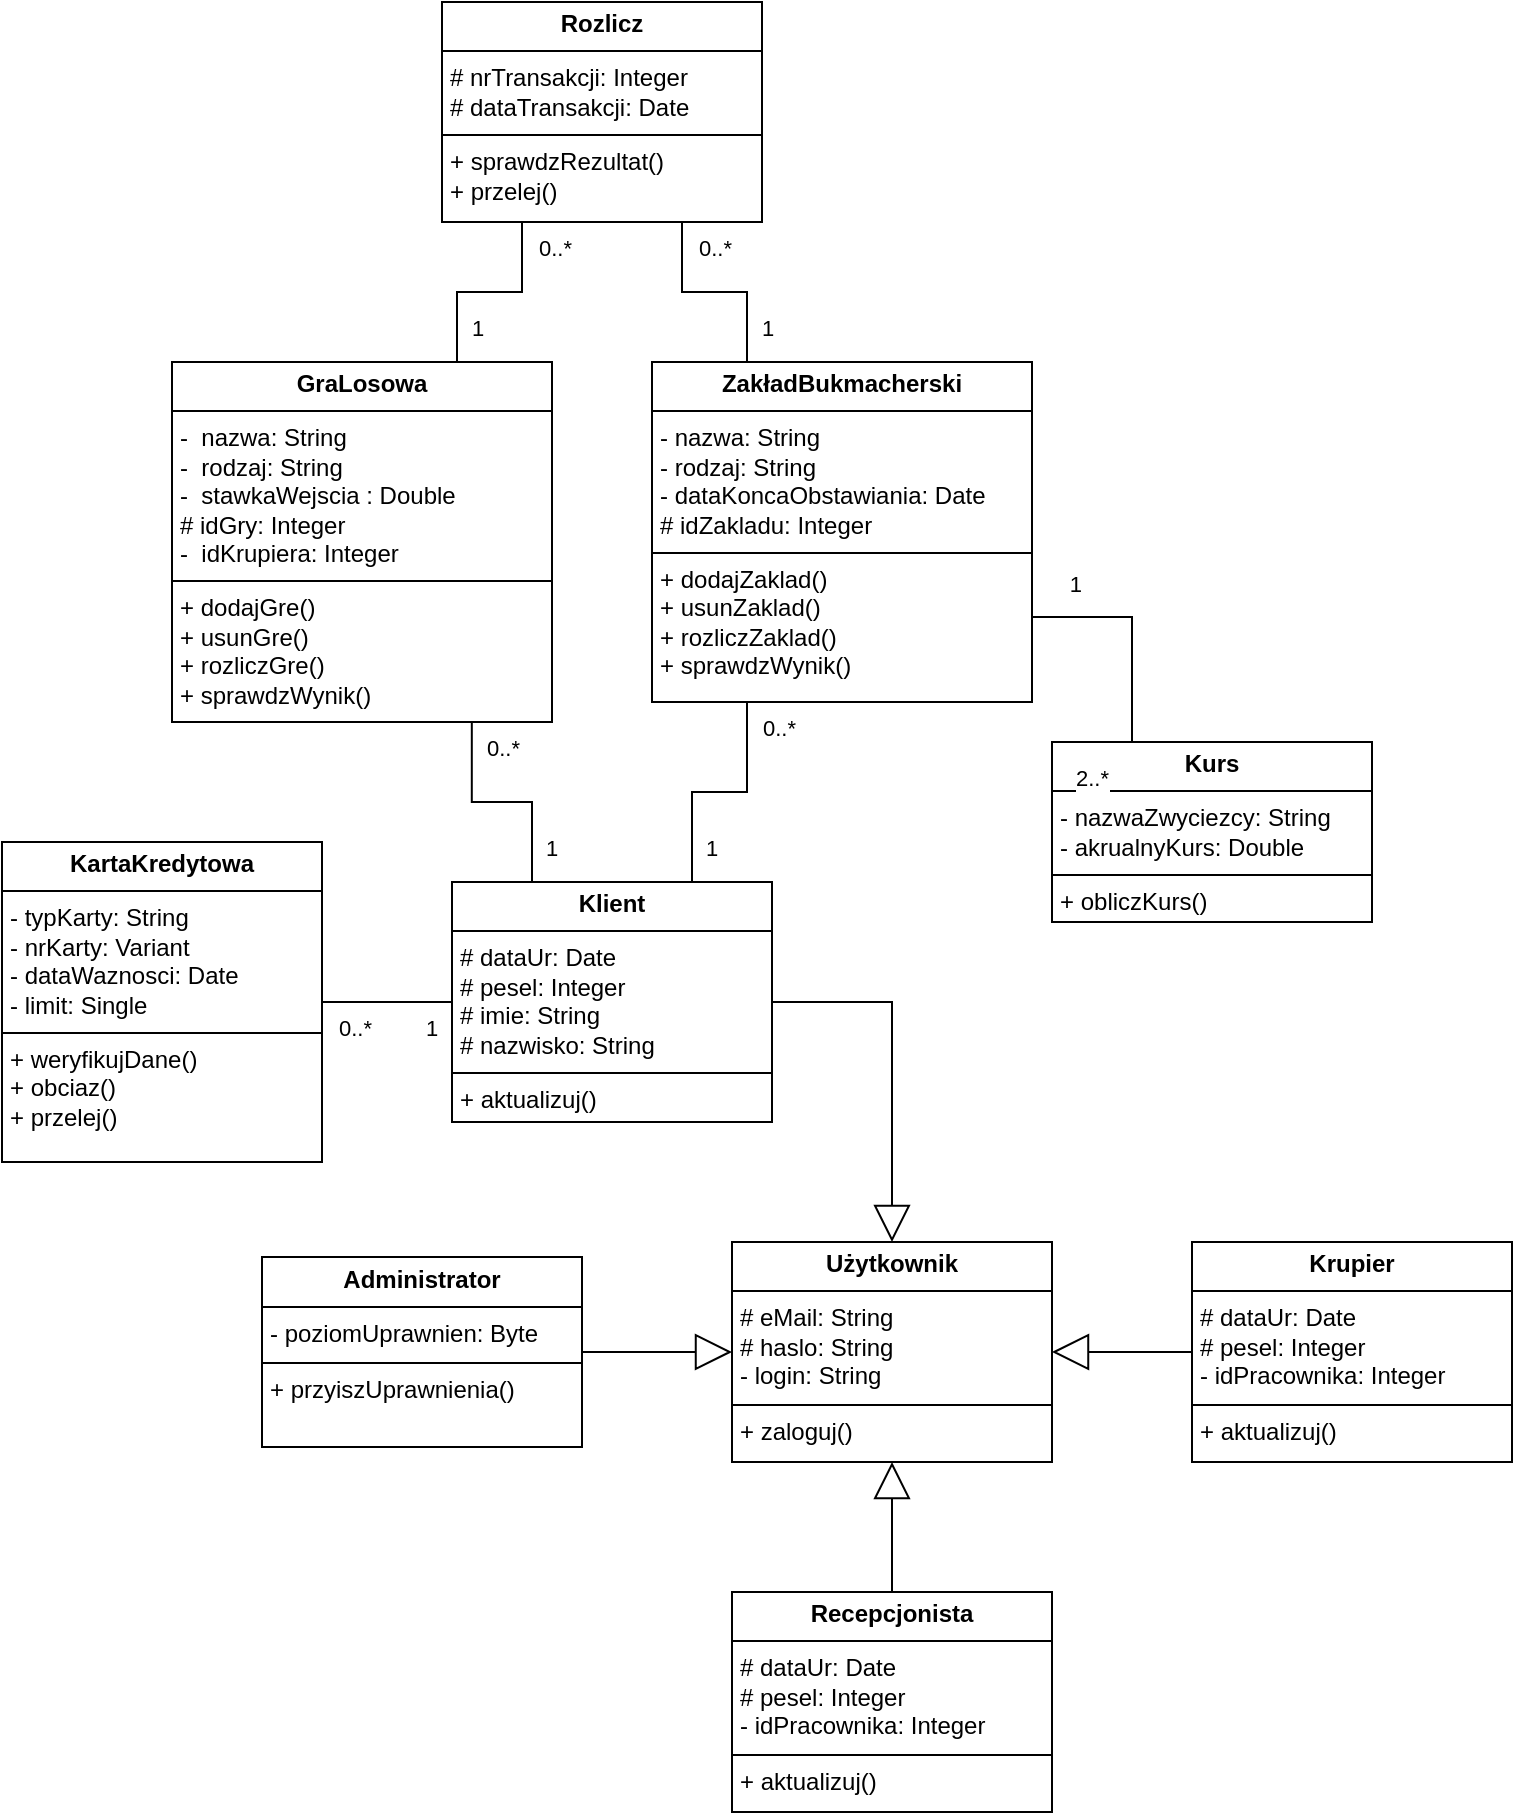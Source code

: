 <mxfile version="26.2.4">
  <diagram name="Page-1" id="c4acf3e9-155e-7222-9cf6-157b1a14988f">
    <mxGraphModel dx="3872" dy="2602" grid="1" gridSize="10" guides="1" tooltips="1" connect="1" arrows="1" fold="1" page="1" pageScale="1" pageWidth="850" pageHeight="1100" background="none" math="0" shadow="0">
      <root>
        <mxCell id="0" />
        <mxCell id="1" parent="0" />
        <mxCell id="0Trdpa9B81bJb4oL63DD-2" value="&lt;p style=&quot;margin:0px;margin-top:4px;text-align:center;&quot;&gt;&lt;b&gt;ZakładBukmacherski&lt;/b&gt;&lt;/p&gt;&lt;hr size=&quot;1&quot; style=&quot;border-style:solid;&quot;&gt;&lt;p style=&quot;margin:0px;margin-left:4px;&quot;&gt;- nazwa: String&lt;/p&gt;&lt;p style=&quot;margin:0px;margin-left:4px;&quot;&gt;- rodzaj: String&lt;/p&gt;&lt;p style=&quot;margin:0px;margin-left:4px;&quot;&gt;- dataKoncaObstawiania: Date&lt;/p&gt;&lt;p style=&quot;margin:0px;margin-left:4px;&quot;&gt;# idZakladu: Integer&lt;/p&gt;&lt;hr size=&quot;1&quot; style=&quot;border-style:solid;&quot;&gt;&lt;p style=&quot;margin:0px;margin-left:4px;&quot;&gt;+ dodajZaklad()&lt;/p&gt;&lt;p style=&quot;margin:0px;margin-left:4px;&quot;&gt;+ usunZaklad()&lt;/p&gt;&lt;p style=&quot;margin:0px;margin-left:4px;&quot;&gt;+ rozliczZaklad()&lt;/p&gt;&lt;p style=&quot;margin:0px;margin-left:4px;&quot;&gt;+ sprawdzWynik()&lt;/p&gt;" style="verticalAlign=top;align=left;overflow=fill;html=1;whiteSpace=wrap;" vertex="1" parent="1">
          <mxGeometry x="-465" y="-850" width="190" height="170" as="geometry" />
        </mxCell>
        <mxCell id="0Trdpa9B81bJb4oL63DD-8" value="&lt;p style=&quot;margin:0px;margin-top:4px;text-align:center;&quot;&gt;&lt;b&gt;Użytkownik&lt;/b&gt;&lt;/p&gt;&lt;hr size=&quot;1&quot; style=&quot;border-style:solid;&quot;&gt;&lt;p style=&quot;margin:0px;margin-left:4px;&quot;&gt;# eMail: String&lt;/p&gt;&lt;p style=&quot;margin:0px;margin-left:4px;&quot;&gt;# haslo: String&lt;/p&gt;&lt;p style=&quot;margin:0px;margin-left:4px;&quot;&gt;- login: String&lt;/p&gt;&lt;hr size=&quot;1&quot; style=&quot;border-style:solid;&quot;&gt;&lt;p style=&quot;margin:0px;margin-left:4px;&quot;&gt;+ zaloguj()&lt;/p&gt;" style="verticalAlign=top;align=left;overflow=fill;html=1;whiteSpace=wrap;" vertex="1" parent="1">
          <mxGeometry x="-425" y="-410" width="160" height="110" as="geometry" />
        </mxCell>
        <mxCell id="0Trdpa9B81bJb4oL63DD-9" value="&lt;p style=&quot;margin:0px;margin-top:4px;text-align:center;&quot;&gt;&lt;b&gt;Klient&lt;/b&gt;&lt;/p&gt;&lt;hr size=&quot;1&quot; style=&quot;border-style:solid;&quot;&gt;&lt;p style=&quot;margin:0px;margin-left:4px;&quot;&gt;# dataUr: Date&lt;/p&gt;&lt;p style=&quot;margin:0px;margin-left:4px;&quot;&gt;# pesel: Integer&lt;/p&gt;&lt;p style=&quot;margin:0px;margin-left:4px;&quot;&gt;# imie: String&lt;/p&gt;&lt;p style=&quot;margin:0px;margin-left:4px;&quot;&gt;# nazwisko: String&lt;/p&gt;&lt;hr size=&quot;1&quot; style=&quot;border-style:solid;&quot;&gt;&lt;p style=&quot;margin:0px;margin-left:4px;&quot;&gt;+ aktualizuj()&lt;/p&gt;" style="verticalAlign=top;align=left;overflow=fill;html=1;whiteSpace=wrap;" vertex="1" parent="1">
          <mxGeometry x="-565" y="-590" width="160" height="120" as="geometry" />
        </mxCell>
        <mxCell id="0Trdpa9B81bJb4oL63DD-10" value="&lt;div&gt;&lt;br&gt;&lt;/div&gt;&lt;div&gt;&lt;br&gt;&lt;/div&gt;" style="endArrow=block;endSize=16;endFill=0;html=1;rounded=0;exitX=1;exitY=0.5;exitDx=0;exitDy=0;entryX=0.5;entryY=0;entryDx=0;entryDy=0;" edge="1" parent="1" source="0Trdpa9B81bJb4oL63DD-9" target="0Trdpa9B81bJb4oL63DD-8">
          <mxGeometry x="-0.033" y="3" width="160" relative="1" as="geometry">
            <mxPoint x="-830" y="-690" as="sourcePoint" />
            <mxPoint x="-810" y="-590" as="targetPoint" />
            <Array as="points">
              <mxPoint x="-345" y="-530" />
            </Array>
            <mxPoint as="offset" />
          </mxGeometry>
        </mxCell>
        <mxCell id="0Trdpa9B81bJb4oL63DD-12" value="" style="endArrow=none;html=1;endSize=12;startArrow=none;startSize=14;startFill=0;edgeStyle=orthogonalEdgeStyle;rounded=0;entryX=0.25;entryY=1;entryDx=0;entryDy=0;exitX=0.75;exitY=0;exitDx=0;exitDy=0;" edge="1" parent="1" source="0Trdpa9B81bJb4oL63DD-9" target="0Trdpa9B81bJb4oL63DD-2">
          <mxGeometry relative="1" as="geometry">
            <mxPoint x="-430" y="-710" as="sourcePoint" />
            <mxPoint x="-80" y="-800" as="targetPoint" />
          </mxGeometry>
        </mxCell>
        <mxCell id="0Trdpa9B81bJb4oL63DD-13" value="1" style="edgeLabel;resizable=0;html=1;align=left;verticalAlign=top;" connectable="0" vertex="1" parent="0Trdpa9B81bJb4oL63DD-12">
          <mxGeometry x="-1" relative="1" as="geometry">
            <mxPoint x="5" y="-30" as="offset" />
          </mxGeometry>
        </mxCell>
        <mxCell id="0Trdpa9B81bJb4oL63DD-14" value="0..*" style="edgeLabel;resizable=0;html=1;align=right;verticalAlign=top;" connectable="0" vertex="1" parent="0Trdpa9B81bJb4oL63DD-12">
          <mxGeometry x="1" relative="1" as="geometry">
            <mxPoint x="25" as="offset" />
          </mxGeometry>
        </mxCell>
        <mxCell id="0Trdpa9B81bJb4oL63DD-15" value="&lt;p style=&quot;margin:0px;margin-top:4px;text-align:center;&quot;&gt;&lt;b&gt;Recepcjonista&lt;/b&gt;&lt;/p&gt;&lt;hr size=&quot;1&quot; style=&quot;border-style:solid;&quot;&gt;&lt;p style=&quot;margin:0px;margin-left:4px;&quot;&gt;# dataUr: Date&lt;/p&gt;&lt;p style=&quot;margin:0px;margin-left:4px;&quot;&gt;# pesel: Integer&lt;/p&gt;&lt;p style=&quot;margin:0px;margin-left:4px;&quot;&gt;- idPracownika: Integer&lt;/p&gt;&lt;hr size=&quot;1&quot; style=&quot;border-style:solid;&quot;&gt;&lt;p style=&quot;margin:0px;margin-left:4px;&quot;&gt;+ aktualizuj()&lt;/p&gt;" style="verticalAlign=top;align=left;overflow=fill;html=1;whiteSpace=wrap;" vertex="1" parent="1">
          <mxGeometry x="-425" y="-235" width="160" height="110" as="geometry" />
        </mxCell>
        <mxCell id="0Trdpa9B81bJb4oL63DD-16" value="&lt;p style=&quot;margin:0px;margin-top:4px;text-align:center;&quot;&gt;&lt;b&gt;Krupier&lt;/b&gt;&lt;/p&gt;&lt;hr size=&quot;1&quot; style=&quot;border-style:solid;&quot;&gt;&lt;p style=&quot;margin:0px;margin-left:4px;&quot;&gt;# dataUr: Date&lt;/p&gt;&lt;p style=&quot;margin:0px;margin-left:4px;&quot;&gt;# pesel: Integer&lt;/p&gt;&lt;p style=&quot;margin:0px;margin-left:4px;&quot;&gt;- idPracownika: Integer&lt;/p&gt;&lt;hr size=&quot;1&quot; style=&quot;border-style:solid;&quot;&gt;&lt;p style=&quot;margin:0px;margin-left:4px;&quot;&gt;+ aktualizuj()&lt;/p&gt;" style="verticalAlign=top;align=left;overflow=fill;html=1;whiteSpace=wrap;" vertex="1" parent="1">
          <mxGeometry x="-195" y="-410" width="160" height="110" as="geometry" />
        </mxCell>
        <mxCell id="0Trdpa9B81bJb4oL63DD-18" value="&lt;div&gt;&lt;br&gt;&lt;/div&gt;&lt;div&gt;&lt;br&gt;&lt;/div&gt;" style="endArrow=block;endSize=16;endFill=0;html=1;rounded=0;exitX=0.5;exitY=0;exitDx=0;exitDy=0;entryX=0.5;entryY=1;entryDx=0;entryDy=0;" edge="1" parent="1" source="0Trdpa9B81bJb4oL63DD-15" target="0Trdpa9B81bJb4oL63DD-8">
          <mxGeometry x="-0.033" y="3" width="160" relative="1" as="geometry">
            <mxPoint x="-550" y="-350" as="sourcePoint" />
            <mxPoint x="-415" y="-350" as="targetPoint" />
            <Array as="points" />
            <mxPoint as="offset" />
          </mxGeometry>
        </mxCell>
        <mxCell id="0Trdpa9B81bJb4oL63DD-19" value="&lt;div&gt;&lt;br&gt;&lt;/div&gt;&lt;div&gt;&lt;br&gt;&lt;/div&gt;" style="endArrow=block;endSize=16;endFill=0;html=1;rounded=0;exitX=0;exitY=0.5;exitDx=0;exitDy=0;entryX=1;entryY=0.5;entryDx=0;entryDy=0;" edge="1" parent="1" source="0Trdpa9B81bJb4oL63DD-16" target="0Trdpa9B81bJb4oL63DD-8">
          <mxGeometry x="-0.033" y="3" width="160" relative="1" as="geometry">
            <mxPoint x="-345" y="-190" as="sourcePoint" />
            <mxPoint x="-335" y="-295" as="targetPoint" />
            <Array as="points" />
            <mxPoint as="offset" />
          </mxGeometry>
        </mxCell>
        <mxCell id="0Trdpa9B81bJb4oL63DD-20" value="&lt;p style=&quot;margin:0px;margin-top:4px;text-align:center;&quot;&gt;&lt;b&gt;Administrator&lt;/b&gt;&lt;/p&gt;&lt;hr size=&quot;1&quot; style=&quot;border-style:solid;&quot;&gt;&lt;p style=&quot;margin:0px;margin-left:4px;&quot;&gt;- poziomUprawnien: Byte&lt;/p&gt;&lt;hr size=&quot;1&quot; style=&quot;border-style:solid;&quot;&gt;&lt;p style=&quot;margin:0px;margin-left:4px;&quot;&gt;+ przyiszUprawnienia()&lt;/p&gt;" style="verticalAlign=top;align=left;overflow=fill;html=1;whiteSpace=wrap;" vertex="1" parent="1">
          <mxGeometry x="-660" y="-402.5" width="160" height="95" as="geometry" />
        </mxCell>
        <mxCell id="0Trdpa9B81bJb4oL63DD-21" value="&lt;div&gt;&lt;br&gt;&lt;/div&gt;&lt;div&gt;&lt;br&gt;&lt;/div&gt;" style="endArrow=block;endSize=16;endFill=0;html=1;rounded=0;exitX=1;exitY=0.5;exitDx=0;exitDy=0;entryX=0;entryY=0.5;entryDx=0;entryDy=0;" edge="1" parent="1" source="0Trdpa9B81bJb4oL63DD-20" target="0Trdpa9B81bJb4oL63DD-8">
          <mxGeometry x="-0.033" y="3" width="160" relative="1" as="geometry">
            <mxPoint x="-185" y="-345" as="sourcePoint" />
            <mxPoint x="-255" y="-345" as="targetPoint" />
            <Array as="points" />
            <mxPoint as="offset" />
          </mxGeometry>
        </mxCell>
        <mxCell id="0Trdpa9B81bJb4oL63DD-22" value="&lt;p style=&quot;margin:0px;margin-top:4px;text-align:center;&quot;&gt;&lt;b&gt;KartaKredytowa&lt;/b&gt;&lt;/p&gt;&lt;hr size=&quot;1&quot; style=&quot;border-style:solid;&quot;&gt;&lt;p style=&quot;margin:0px;margin-left:4px;&quot;&gt;- typKarty: String&lt;/p&gt;&lt;p style=&quot;margin:0px;margin-left:4px;&quot;&gt;- nrKarty: Variant&lt;/p&gt;&lt;p style=&quot;margin:0px;margin-left:4px;&quot;&gt;- dataWaznosci: Date&lt;/p&gt;&lt;p style=&quot;margin:0px;margin-left:4px;&quot;&gt;- limit: Single&lt;/p&gt;&lt;hr size=&quot;1&quot; style=&quot;border-style:solid;&quot;&gt;&lt;p style=&quot;margin:0px;margin-left:4px;&quot;&gt;+ weryfikujDane()&lt;/p&gt;&lt;p style=&quot;margin:0px;margin-left:4px;&quot;&gt;+ obciaz()&lt;/p&gt;&lt;p style=&quot;margin:0px;margin-left:4px;&quot;&gt;+ przelej()&lt;/p&gt;" style="verticalAlign=top;align=left;overflow=fill;html=1;whiteSpace=wrap;" vertex="1" parent="1">
          <mxGeometry x="-790" y="-610" width="160" height="160" as="geometry" />
        </mxCell>
        <mxCell id="0Trdpa9B81bJb4oL63DD-23" value="" style="endArrow=none;html=1;endSize=12;startArrow=none;startSize=14;startFill=0;edgeStyle=orthogonalEdgeStyle;rounded=0;entryX=1;entryY=0.5;entryDx=0;entryDy=0;exitX=0;exitY=0.5;exitDx=0;exitDy=0;" edge="1" parent="1" source="0Trdpa9B81bJb4oL63DD-9" target="0Trdpa9B81bJb4oL63DD-22">
          <mxGeometry relative="1" as="geometry">
            <mxPoint x="-515" y="-390" as="sourcePoint" />
            <mxPoint x="-515" y="-480" as="targetPoint" />
          </mxGeometry>
        </mxCell>
        <mxCell id="0Trdpa9B81bJb4oL63DD-24" value="1" style="edgeLabel;resizable=0;html=1;align=left;verticalAlign=top;" connectable="0" vertex="1" parent="0Trdpa9B81bJb4oL63DD-23">
          <mxGeometry x="-1" relative="1" as="geometry">
            <mxPoint x="-15" as="offset" />
          </mxGeometry>
        </mxCell>
        <mxCell id="0Trdpa9B81bJb4oL63DD-25" value="0..*" style="edgeLabel;resizable=0;html=1;align=right;verticalAlign=top;" connectable="0" vertex="1" parent="0Trdpa9B81bJb4oL63DD-23">
          <mxGeometry x="1" relative="1" as="geometry">
            <mxPoint x="25" as="offset" />
          </mxGeometry>
        </mxCell>
        <mxCell id="0Trdpa9B81bJb4oL63DD-26" value="&lt;p style=&quot;margin:0px;margin-top:4px;text-align:center;&quot;&gt;&lt;b&gt;Kurs&lt;/b&gt;&lt;/p&gt;&lt;hr size=&quot;1&quot; style=&quot;border-style:solid;&quot;&gt;&lt;p style=&quot;margin:0px;margin-left:4px;&quot;&gt;- nazwaZwyciezcy: String&lt;/p&gt;&lt;p style=&quot;margin:0px;margin-left:4px;&quot;&gt;- akrualnyKurs: Double&lt;/p&gt;&lt;hr size=&quot;1&quot; style=&quot;border-style:solid;&quot;&gt;&lt;p style=&quot;margin:0px;margin-left:4px;&quot;&gt;+ obliczKurs()&lt;/p&gt;" style="verticalAlign=top;align=left;overflow=fill;html=1;whiteSpace=wrap;" vertex="1" parent="1">
          <mxGeometry x="-265" y="-660" width="160" height="90" as="geometry" />
        </mxCell>
        <mxCell id="0Trdpa9B81bJb4oL63DD-27" value="" style="endArrow=none;html=1;endSize=12;startArrow=none;startSize=14;startFill=0;edgeStyle=orthogonalEdgeStyle;rounded=0;entryX=1;entryY=0.75;entryDx=0;entryDy=0;exitX=0.25;exitY=0;exitDx=0;exitDy=0;" edge="1" parent="1" source="0Trdpa9B81bJb4oL63DD-26" target="0Trdpa9B81bJb4oL63DD-2">
          <mxGeometry relative="1" as="geometry">
            <mxPoint x="-65" y="-730" as="sourcePoint" />
            <mxPoint x="-485" y="-710" as="targetPoint" />
          </mxGeometry>
        </mxCell>
        <mxCell id="0Trdpa9B81bJb4oL63DD-28" value="2..*" style="edgeLabel;resizable=0;html=1;align=left;verticalAlign=top;" connectable="0" vertex="1" parent="0Trdpa9B81bJb4oL63DD-27">
          <mxGeometry x="-1" relative="1" as="geometry">
            <mxPoint x="-30" y="5" as="offset" />
          </mxGeometry>
        </mxCell>
        <mxCell id="0Trdpa9B81bJb4oL63DD-29" value="1" style="edgeLabel;resizable=0;html=1;align=right;verticalAlign=top;" connectable="0" vertex="1" parent="0Trdpa9B81bJb4oL63DD-27">
          <mxGeometry x="1" relative="1" as="geometry">
            <mxPoint x="25" y="-30" as="offset" />
          </mxGeometry>
        </mxCell>
        <mxCell id="0Trdpa9B81bJb4oL63DD-30" value="&lt;p style=&quot;margin:0px;margin-top:4px;text-align:center;&quot;&gt;&lt;b&gt;GraLosowa&lt;/b&gt;&lt;/p&gt;&lt;hr size=&quot;1&quot; style=&quot;border-style:solid;&quot;&gt;&lt;p style=&quot;margin:0px;margin-left:4px;&quot;&gt;-&amp;nbsp; nazwa: String&lt;/p&gt;&lt;p style=&quot;margin:0px;margin-left:4px;&quot;&gt;-&amp;nbsp; rodzaj: String&lt;/p&gt;&lt;p style=&quot;margin:0px;margin-left:4px;&quot;&gt;-&amp;nbsp; stawkaWejscia : Double&lt;/p&gt;&lt;p style=&quot;margin:0px;margin-left:4px;&quot;&gt;# idGry: Integer&lt;/p&gt;&lt;p style=&quot;margin:0px;margin-left:4px;&quot;&gt;-&amp;nbsp; idKrupiera: Integer&lt;/p&gt;&lt;hr size=&quot;1&quot; style=&quot;border-style:solid;&quot;&gt;&lt;p style=&quot;margin:0px;margin-left:4px;&quot;&gt;+ dodajGre()&lt;/p&gt;&lt;p style=&quot;margin:0px;margin-left:4px;&quot;&gt;+ usunGre()&lt;/p&gt;&lt;p style=&quot;margin:0px;margin-left:4px;&quot;&gt;+ rozliczGre()&lt;/p&gt;&lt;p style=&quot;margin:0px;margin-left:4px;&quot;&gt;+ sprawdzWynik()&lt;/p&gt;" style="verticalAlign=top;align=left;overflow=fill;html=1;whiteSpace=wrap;" vertex="1" parent="1">
          <mxGeometry x="-705" y="-850" width="190" height="180" as="geometry" />
        </mxCell>
        <mxCell id="0Trdpa9B81bJb4oL63DD-31" value="" style="endArrow=none;html=1;endSize=12;startArrow=none;startSize=14;startFill=0;edgeStyle=orthogonalEdgeStyle;rounded=0;entryX=0.789;entryY=1;entryDx=0;entryDy=0;exitX=0.25;exitY=0;exitDx=0;exitDy=0;entryPerimeter=0;" edge="1" parent="1" source="0Trdpa9B81bJb4oL63DD-9" target="0Trdpa9B81bJb4oL63DD-30">
          <mxGeometry relative="1" as="geometry">
            <mxPoint x="-510" y="-710" as="sourcePoint" />
            <mxPoint x="-225" y="-830" as="targetPoint" />
          </mxGeometry>
        </mxCell>
        <mxCell id="0Trdpa9B81bJb4oL63DD-32" value="1" style="edgeLabel;resizable=0;html=1;align=left;verticalAlign=top;" connectable="0" vertex="1" parent="0Trdpa9B81bJb4oL63DD-31">
          <mxGeometry x="-1" relative="1" as="geometry">
            <mxPoint x="5" y="-30" as="offset" />
          </mxGeometry>
        </mxCell>
        <mxCell id="0Trdpa9B81bJb4oL63DD-33" value="0..*" style="edgeLabel;resizable=0;html=1;align=right;verticalAlign=top;" connectable="0" vertex="1" parent="0Trdpa9B81bJb4oL63DD-31">
          <mxGeometry x="1" relative="1" as="geometry">
            <mxPoint x="25" as="offset" />
          </mxGeometry>
        </mxCell>
        <mxCell id="0Trdpa9B81bJb4oL63DD-34" value="&lt;p style=&quot;margin:0px;margin-top:4px;text-align:center;&quot;&gt;&lt;b&gt;Rozlicz&lt;/b&gt;&lt;/p&gt;&lt;hr size=&quot;1&quot; style=&quot;border-style:solid;&quot;&gt;&lt;p style=&quot;margin:0px;margin-left:4px;&quot;&gt;# nrTransakcji: Integer&lt;/p&gt;&lt;p style=&quot;margin:0px;margin-left:4px;&quot;&gt;# dataTransakcji: Date&lt;/p&gt;&lt;hr size=&quot;1&quot; style=&quot;border-style:solid;&quot;&gt;&lt;p style=&quot;margin:0px;margin-left:4px;&quot;&gt;+ sprawdzRezultat()&lt;/p&gt;&lt;p style=&quot;margin:0px;margin-left:4px;&quot;&gt;+ przelej()&lt;/p&gt;&lt;p style=&quot;margin:0px;margin-left:4px;&quot;&gt;&lt;br&gt;&lt;/p&gt;" style="verticalAlign=top;align=left;overflow=fill;html=1;whiteSpace=wrap;" vertex="1" parent="1">
          <mxGeometry x="-570" y="-1030" width="160" height="110" as="geometry" />
        </mxCell>
        <mxCell id="0Trdpa9B81bJb4oL63DD-35" value="" style="endArrow=none;html=1;endSize=12;startArrow=none;startSize=14;startFill=0;edgeStyle=orthogonalEdgeStyle;rounded=0;entryX=0.25;entryY=1;entryDx=0;entryDy=0;exitX=0.75;exitY=0;exitDx=0;exitDy=0;" edge="1" parent="1" source="0Trdpa9B81bJb4oL63DD-30" target="0Trdpa9B81bJb4oL63DD-34">
          <mxGeometry relative="1" as="geometry">
            <mxPoint x="-490" y="-500" as="sourcePoint" />
            <mxPoint x="-610" y="-660" as="targetPoint" />
          </mxGeometry>
        </mxCell>
        <mxCell id="0Trdpa9B81bJb4oL63DD-36" value="1" style="edgeLabel;resizable=0;html=1;align=left;verticalAlign=top;" connectable="0" vertex="1" parent="0Trdpa9B81bJb4oL63DD-35">
          <mxGeometry x="-1" relative="1" as="geometry">
            <mxPoint x="5" y="-30" as="offset" />
          </mxGeometry>
        </mxCell>
        <mxCell id="0Trdpa9B81bJb4oL63DD-37" value="0..*" style="edgeLabel;resizable=0;html=1;align=right;verticalAlign=top;" connectable="0" vertex="1" parent="0Trdpa9B81bJb4oL63DD-35">
          <mxGeometry x="1" relative="1" as="geometry">
            <mxPoint x="25" as="offset" />
          </mxGeometry>
        </mxCell>
        <mxCell id="0Trdpa9B81bJb4oL63DD-38" value="" style="endArrow=none;html=1;endSize=12;startArrow=none;startSize=14;startFill=0;edgeStyle=orthogonalEdgeStyle;rounded=0;entryX=0.75;entryY=1;entryDx=0;entryDy=0;exitX=0.25;exitY=0;exitDx=0;exitDy=0;" edge="1" parent="1" source="0Trdpa9B81bJb4oL63DD-2" target="0Trdpa9B81bJb4oL63DD-34">
          <mxGeometry relative="1" as="geometry">
            <mxPoint x="-617" y="-840" as="sourcePoint" />
            <mxPoint x="-510" y="-930" as="targetPoint" />
          </mxGeometry>
        </mxCell>
        <mxCell id="0Trdpa9B81bJb4oL63DD-39" value="1" style="edgeLabel;resizable=0;html=1;align=left;verticalAlign=top;" connectable="0" vertex="1" parent="0Trdpa9B81bJb4oL63DD-38">
          <mxGeometry x="-1" relative="1" as="geometry">
            <mxPoint x="5" y="-30" as="offset" />
          </mxGeometry>
        </mxCell>
        <mxCell id="0Trdpa9B81bJb4oL63DD-40" value="0..*" style="edgeLabel;resizable=0;html=1;align=right;verticalAlign=top;" connectable="0" vertex="1" parent="0Trdpa9B81bJb4oL63DD-38">
          <mxGeometry x="1" relative="1" as="geometry">
            <mxPoint x="25" as="offset" />
          </mxGeometry>
        </mxCell>
      </root>
    </mxGraphModel>
  </diagram>
</mxfile>
